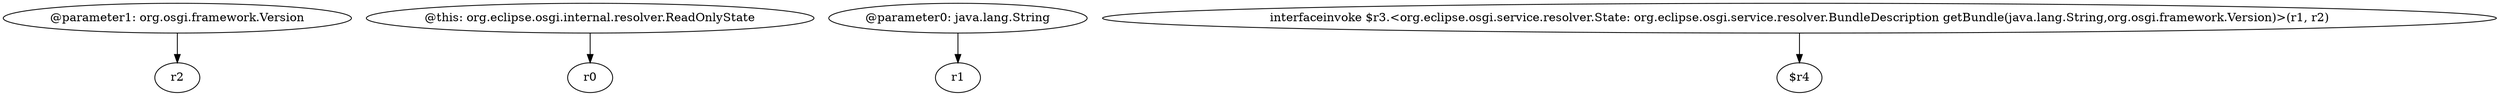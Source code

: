 digraph g {
0[label="@parameter1: org.osgi.framework.Version"]
1[label="r2"]
0->1[label=""]
2[label="@this: org.eclipse.osgi.internal.resolver.ReadOnlyState"]
3[label="r0"]
2->3[label=""]
4[label="@parameter0: java.lang.String"]
5[label="r1"]
4->5[label=""]
6[label="interfaceinvoke $r3.<org.eclipse.osgi.service.resolver.State: org.eclipse.osgi.service.resolver.BundleDescription getBundle(java.lang.String,org.osgi.framework.Version)>(r1, r2)"]
7[label="$r4"]
6->7[label=""]
}
